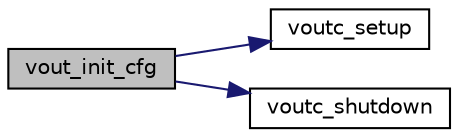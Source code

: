 digraph "vout_init_cfg"
{
 // INTERACTIVE_SVG=YES
 // LATEX_PDF_SIZE
  bgcolor="transparent";
  edge [fontname="Helvetica",fontsize="10",labelfontname="Helvetica",labelfontsize="10"];
  node [fontname="Helvetica",fontsize="10",shape=record];
  rankdir="LR";
  Node1 [label="vout_init_cfg",height=0.2,width=0.4,color="black", fillcolor="grey75", style="filled", fontcolor="black",tooltip=" "];
  Node1 -> Node2 [color="midnightblue",fontsize="10",style="solid",fontname="Helvetica"];
  Node2 [label="voutc_setup",height=0.2,width=0.4,color="black",URL="$de/ddf/vout__init__cfg_8c.html#a1e77866d6f4f08d2cb46ae3f86f45ec8",tooltip=" "];
  Node1 -> Node3 [color="midnightblue",fontsize="10",style="solid",fontname="Helvetica"];
  Node3 [label="voutc_shutdown",height=0.2,width=0.4,color="black",URL="$de/ddf/vout__init__cfg_8c.html#a80b170165bd05246fe0ae9867442ec7c",tooltip=" "];
}
